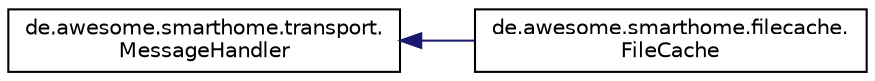 digraph "Graphical Class Hierarchy"
{
  edge [fontname="Helvetica",fontsize="10",labelfontname="Helvetica",labelfontsize="10"];
  node [fontname="Helvetica",fontsize="10",shape=record];
  rankdir="LR";
  Node0 [label="de.awesome.smarthome.transport.\lMessageHandler",height=0.2,width=0.4,color="black", fillcolor="white", style="filled",URL="$interfacede_1_1awesome_1_1smarthome_1_1transport_1_1_message_handler.html"];
  Node0 -> Node1 [dir="back",color="midnightblue",fontsize="10",style="solid",fontname="Helvetica"];
  Node1 [label="de.awesome.smarthome.filecache.\lFileCache",height=0.2,width=0.4,color="black", fillcolor="white", style="filled",URL="$classde_1_1awesome_1_1smarthome_1_1filecache_1_1_file_cache.html"];
}
